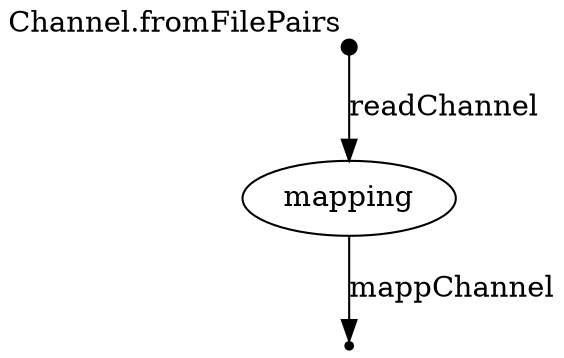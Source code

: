 digraph "workflow" {
p0 [shape=point,label="",fixedsize=true,width=0.1,xlabel="Channel.fromFilePairs"];
p1 [label="mapping"];
p0 -> p1 [label="readChannel"];

p1 [label="mapping"];
p2 [shape=point];
p1 -> p2 [label="mappChannel"];

}

